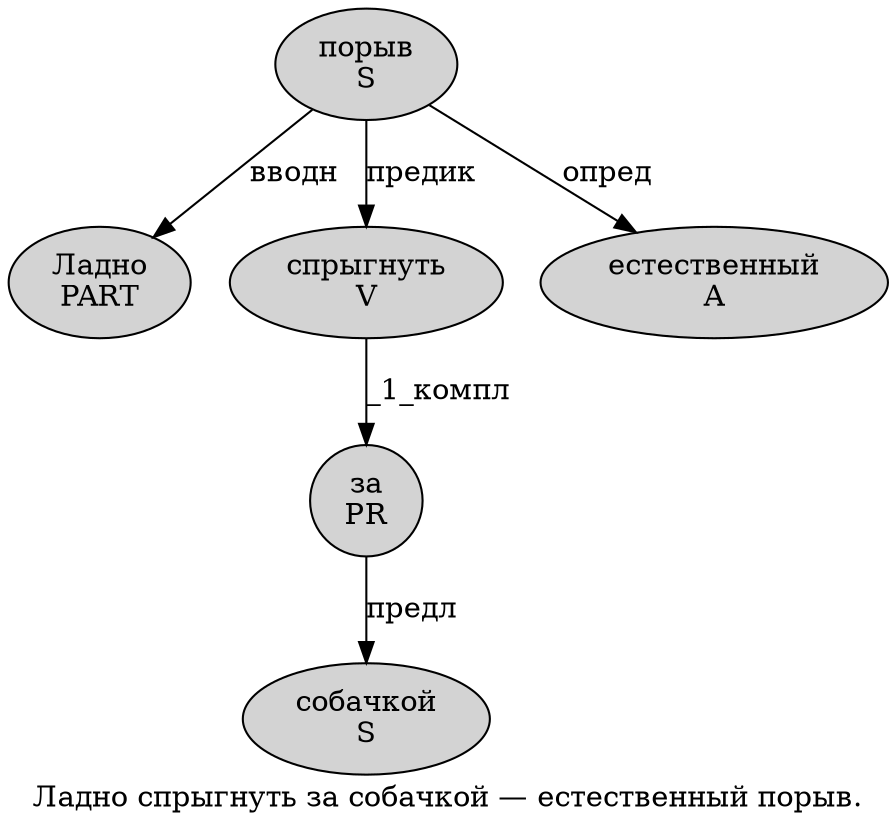 digraph SENTENCE_3232 {
	graph [label="Ладно спрыгнуть за собачкой — естественный порыв."]
	node [style=filled]
		0 [label="Ладно
PART" color="" fillcolor=lightgray penwidth=1 shape=ellipse]
		1 [label="спрыгнуть
V" color="" fillcolor=lightgray penwidth=1 shape=ellipse]
		2 [label="за
PR" color="" fillcolor=lightgray penwidth=1 shape=ellipse]
		3 [label="собачкой
S" color="" fillcolor=lightgray penwidth=1 shape=ellipse]
		5 [label="естественный
A" color="" fillcolor=lightgray penwidth=1 shape=ellipse]
		6 [label="порыв
S" color="" fillcolor=lightgray penwidth=1 shape=ellipse]
			2 -> 3 [label="предл"]
			6 -> 0 [label="вводн"]
			6 -> 1 [label="предик"]
			6 -> 5 [label="опред"]
			1 -> 2 [label="_1_компл"]
}